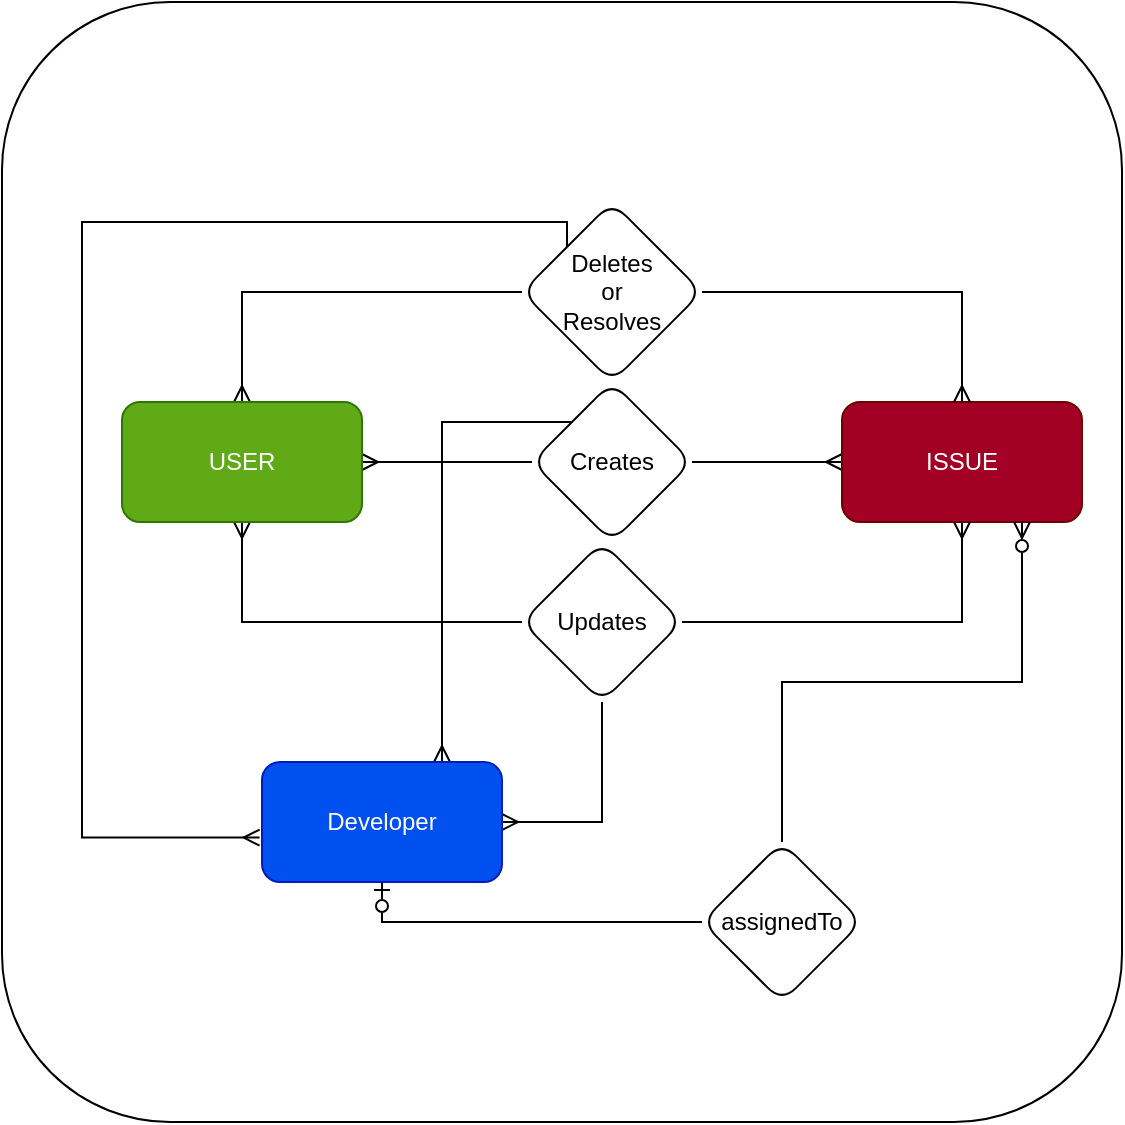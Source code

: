 <mxfile version="20.7.4" type="device"><diagram id="C5RBs43oDa-KdzZeNtuy" name="Page-1"><mxGraphModel dx="1863" dy="1783" grid="1" gridSize="10" guides="1" tooltips="1" connect="1" arrows="1" fold="1" page="1" pageScale="1" pageWidth="827" pageHeight="1169" math="0" shadow="0"><root><mxCell id="WIyWlLk6GJQsqaUBKTNV-0"/><mxCell id="WIyWlLk6GJQsqaUBKTNV-1" parent="WIyWlLk6GJQsqaUBKTNV-0"/><mxCell id="HEasbCZGbuH1s6jAacvU-34" value="" style="whiteSpace=wrap;html=1;aspect=fixed;rounded=1;fillColor=#FFFFFF;" vertex="1" parent="WIyWlLk6GJQsqaUBKTNV-1"><mxGeometry x="-10" y="-80" width="560" height="560" as="geometry"/></mxCell><mxCell id="HEasbCZGbuH1s6jAacvU-16" value="" style="edgeStyle=orthogonalEdgeStyle;rounded=0;orthogonalLoop=1;jettySize=auto;html=1;endArrow=none;endFill=0;startArrow=ERmany;startFill=0;" edge="1" parent="WIyWlLk6GJQsqaUBKTNV-1" source="HEasbCZGbuH1s6jAacvU-14" target="HEasbCZGbuH1s6jAacvU-15"><mxGeometry relative="1" as="geometry"/></mxCell><mxCell id="HEasbCZGbuH1s6jAacvU-20" style="edgeStyle=orthogonalEdgeStyle;rounded=0;orthogonalLoop=1;jettySize=auto;html=1;entryX=0;entryY=0.5;entryDx=0;entryDy=0;endArrow=none;endFill=0;startArrow=ERmany;startFill=0;" edge="1" parent="WIyWlLk6GJQsqaUBKTNV-1" source="HEasbCZGbuH1s6jAacvU-14" target="HEasbCZGbuH1s6jAacvU-21"><mxGeometry relative="1" as="geometry"><mxPoint x="250" y="70" as="targetPoint"/><Array as="points"><mxPoint x="110" y="65"/></Array></mxGeometry></mxCell><mxCell id="HEasbCZGbuH1s6jAacvU-24" value="" style="edgeStyle=orthogonalEdgeStyle;rounded=0;orthogonalLoop=1;jettySize=auto;html=1;startArrow=ERmany;startFill=0;endArrow=none;endFill=0;" edge="1" parent="WIyWlLk6GJQsqaUBKTNV-1" source="HEasbCZGbuH1s6jAacvU-14" target="HEasbCZGbuH1s6jAacvU-23"><mxGeometry relative="1" as="geometry"><Array as="points"><mxPoint x="110" y="230"/></Array></mxGeometry></mxCell><mxCell id="HEasbCZGbuH1s6jAacvU-14" value="USER" style="rounded=1;whiteSpace=wrap;html=1;fillColor=#60a917;strokeColor=#2D7600;fontColor=#ffffff;" vertex="1" parent="WIyWlLk6GJQsqaUBKTNV-1"><mxGeometry x="50" y="120" width="120" height="60" as="geometry"/></mxCell><mxCell id="HEasbCZGbuH1s6jAacvU-18" value="" style="edgeStyle=orthogonalEdgeStyle;rounded=0;orthogonalLoop=1;jettySize=auto;html=1;endArrow=ERmany;endFill=0;" edge="1" parent="WIyWlLk6GJQsqaUBKTNV-1" source="HEasbCZGbuH1s6jAacvU-15" target="HEasbCZGbuH1s6jAacvU-17"><mxGeometry relative="1" as="geometry"/></mxCell><mxCell id="HEasbCZGbuH1s6jAacvU-15" value="Creates" style="rhombus;whiteSpace=wrap;html=1;fillColor=#FFFFFF;rounded=1;" vertex="1" parent="WIyWlLk6GJQsqaUBKTNV-1"><mxGeometry x="255" y="110" width="80" height="80" as="geometry"/></mxCell><mxCell id="HEasbCZGbuH1s6jAacvU-17" value="ISSUE" style="whiteSpace=wrap;html=1;fillColor=#a20025;rounded=1;fontColor=#ffffff;strokeColor=#6F0000;" vertex="1" parent="WIyWlLk6GJQsqaUBKTNV-1"><mxGeometry x="410" y="120" width="120" height="60" as="geometry"/></mxCell><mxCell id="HEasbCZGbuH1s6jAacvU-22" style="edgeStyle=orthogonalEdgeStyle;rounded=0;orthogonalLoop=1;jettySize=auto;html=1;exitX=1;exitY=0.5;exitDx=0;exitDy=0;endArrow=ERmany;endFill=0;" edge="1" parent="WIyWlLk6GJQsqaUBKTNV-1" source="HEasbCZGbuH1s6jAacvU-21" target="HEasbCZGbuH1s6jAacvU-17"><mxGeometry relative="1" as="geometry"/></mxCell><mxCell id="HEasbCZGbuH1s6jAacvU-21" value="Deletes&lt;br&gt;or&lt;br&gt;Resolves" style="rhombus;whiteSpace=wrap;html=1;fillColor=#FFFFFF;rounded=1;" vertex="1" parent="WIyWlLk6GJQsqaUBKTNV-1"><mxGeometry x="250" y="20" width="90" height="90" as="geometry"/></mxCell><mxCell id="HEasbCZGbuH1s6jAacvU-25" style="edgeStyle=orthogonalEdgeStyle;rounded=0;orthogonalLoop=1;jettySize=auto;html=1;entryX=0.5;entryY=1;entryDx=0;entryDy=0;endArrow=ERmany;endFill=0;" edge="1" parent="WIyWlLk6GJQsqaUBKTNV-1" source="HEasbCZGbuH1s6jAacvU-23" target="HEasbCZGbuH1s6jAacvU-17"><mxGeometry relative="1" as="geometry"/></mxCell><mxCell id="HEasbCZGbuH1s6jAacvU-23" value="Updates" style="rhombus;whiteSpace=wrap;html=1;fillColor=#FFFFFF;rounded=1;" vertex="1" parent="WIyWlLk6GJQsqaUBKTNV-1"><mxGeometry x="250" y="190" width="80" height="80" as="geometry"/></mxCell><mxCell id="HEasbCZGbuH1s6jAacvU-27" style="edgeStyle=orthogonalEdgeStyle;rounded=0;orthogonalLoop=1;jettySize=auto;html=1;endArrow=none;endFill=0;startArrow=ERmany;startFill=0;" edge="1" parent="WIyWlLk6GJQsqaUBKTNV-1" source="HEasbCZGbuH1s6jAacvU-26" target="HEasbCZGbuH1s6jAacvU-23"><mxGeometry relative="1" as="geometry"/></mxCell><mxCell id="HEasbCZGbuH1s6jAacvU-29" style="edgeStyle=orthogonalEdgeStyle;rounded=0;orthogonalLoop=1;jettySize=auto;html=1;exitX=-0.01;exitY=0.63;exitDx=0;exitDy=0;entryX=0;entryY=0;entryDx=0;entryDy=0;exitPerimeter=0;endArrow=none;endFill=0;startArrow=ERmany;startFill=0;" edge="1" parent="WIyWlLk6GJQsqaUBKTNV-1" source="HEasbCZGbuH1s6jAacvU-26" target="HEasbCZGbuH1s6jAacvU-21"><mxGeometry relative="1" as="geometry"><Array as="points"><mxPoint x="30" y="338"/><mxPoint x="30" y="30"/><mxPoint x="273" y="30"/></Array></mxGeometry></mxCell><mxCell id="HEasbCZGbuH1s6jAacvU-30" style="edgeStyle=orthogonalEdgeStyle;rounded=0;orthogonalLoop=1;jettySize=auto;html=1;exitX=0.75;exitY=0;exitDx=0;exitDy=0;entryX=0;entryY=0;entryDx=0;entryDy=0;endArrow=none;endFill=0;startArrow=ERmany;startFill=0;" edge="1" parent="WIyWlLk6GJQsqaUBKTNV-1" source="HEasbCZGbuH1s6jAacvU-26" target="HEasbCZGbuH1s6jAacvU-15"><mxGeometry relative="1" as="geometry"><Array as="points"><mxPoint x="210" y="130"/></Array></mxGeometry></mxCell><mxCell id="HEasbCZGbuH1s6jAacvU-32" style="edgeStyle=orthogonalEdgeStyle;rounded=0;orthogonalLoop=1;jettySize=auto;html=1;startArrow=ERzeroToOne;startFill=0;endArrow=none;endFill=0;" edge="1" parent="WIyWlLk6GJQsqaUBKTNV-1" source="HEasbCZGbuH1s6jAacvU-26" target="HEasbCZGbuH1s6jAacvU-31"><mxGeometry relative="1" as="geometry"><Array as="points"><mxPoint x="180" y="380"/></Array></mxGeometry></mxCell><mxCell id="HEasbCZGbuH1s6jAacvU-26" value="Developer" style="rounded=1;whiteSpace=wrap;html=1;fillColor=#0050ef;fontColor=#ffffff;strokeColor=#001DBC;" vertex="1" parent="WIyWlLk6GJQsqaUBKTNV-1"><mxGeometry x="120" y="300" width="120" height="60" as="geometry"/></mxCell><mxCell id="HEasbCZGbuH1s6jAacvU-33" style="rounded=0;orthogonalLoop=1;jettySize=auto;html=1;entryX=0.75;entryY=1;entryDx=0;entryDy=0;edgeStyle=orthogonalEdgeStyle;startArrow=none;startFill=0;endArrow=ERzeroToMany;endFill=0;" edge="1" parent="WIyWlLk6GJQsqaUBKTNV-1" source="HEasbCZGbuH1s6jAacvU-31" target="HEasbCZGbuH1s6jAacvU-17"><mxGeometry relative="1" as="geometry"/></mxCell><mxCell id="HEasbCZGbuH1s6jAacvU-31" value="assignedTo" style="rhombus;whiteSpace=wrap;html=1;rounded=1;" vertex="1" parent="WIyWlLk6GJQsqaUBKTNV-1"><mxGeometry x="340" y="340" width="80" height="80" as="geometry"/></mxCell></root></mxGraphModel></diagram></mxfile>